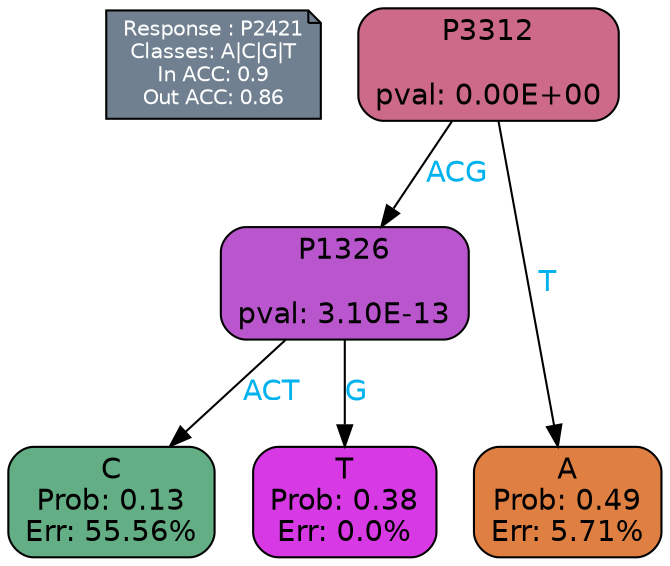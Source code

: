 digraph Tree {
node [shape=box, style="filled, rounded", color="black", fontname=helvetica] ;
graph [ranksep=equally, splines=polylines, bgcolor=transparent, dpi=600] ;
edge [fontname=helvetica] ;
LEGEND [label="Response : P2421
Classes: A|C|G|T
In ACC: 0.9
Out ACC: 0.86
",shape=note,align=left,style=filled,fillcolor="slategray",fontcolor="white",fontsize=10];1 [label="P3312

pval: 0.00E+00", fillcolor="#cc6a88"] ;
2 [label="P1326

pval: 3.10E-13", fillcolor="#ba56cd"] ;
3 [label="C
Prob: 0.13
Err: 55.56%", fillcolor="#63ae85"] ;
4 [label="T
Prob: 0.38
Err: 0.0%", fillcolor="#d739e5"] ;
5 [label="A
Prob: 0.49
Err: 5.71%", fillcolor="#df7f42"] ;
1 -> 2 [label="ACG",fontcolor=deepskyblue2] ;
1 -> 5 [label="T",fontcolor=deepskyblue2] ;
2 -> 3 [label="ACT",fontcolor=deepskyblue2] ;
2 -> 4 [label="G",fontcolor=deepskyblue2] ;
{rank = same; 3;4;5;}{rank = same; LEGEND;1;}}